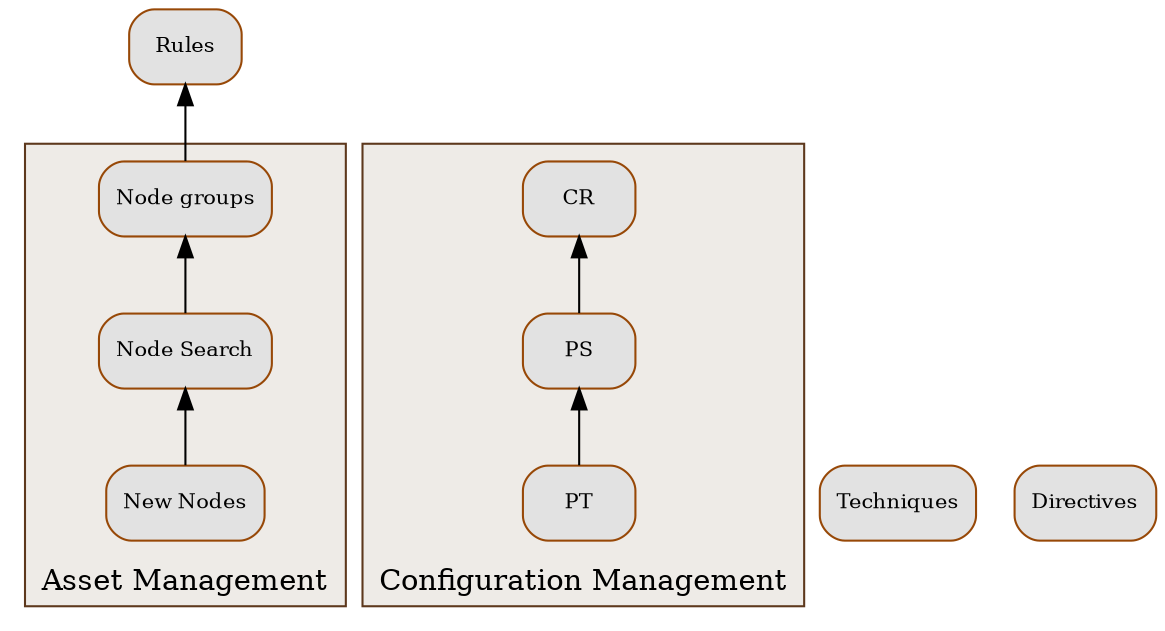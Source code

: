 digraph concepts{

rankdir=BT;
node [
    shape=Mrecord, 
    style=filled, 
    color="#974807", 
    fillcolor="#e2e2e2",
    fontsize=10
];
NN NS NG PT PS CR ;

NN [label = "New Nodes" ];

NS [label = "Node Search" ];

NG [label = "Node groups"];

TE [label = "Techniques"];

DI [label = "Directives"];

RU [label = "Rules"];

subgraph cluster0 { 
    label="Asset Management"; 
    style=filled;
    color="#5d381d"; 
    fillcolor="#eeebe7";
    NN -> NS ->NG; 
};

NG -> RU ;

subgraph cluster1 { 
    label="Configuration Management";
    shape="component";
    style="filled";
    color="#5d381d"; 
    fillcolor="#eeebe7";
    PT -> PS -> CR; 
};

}
